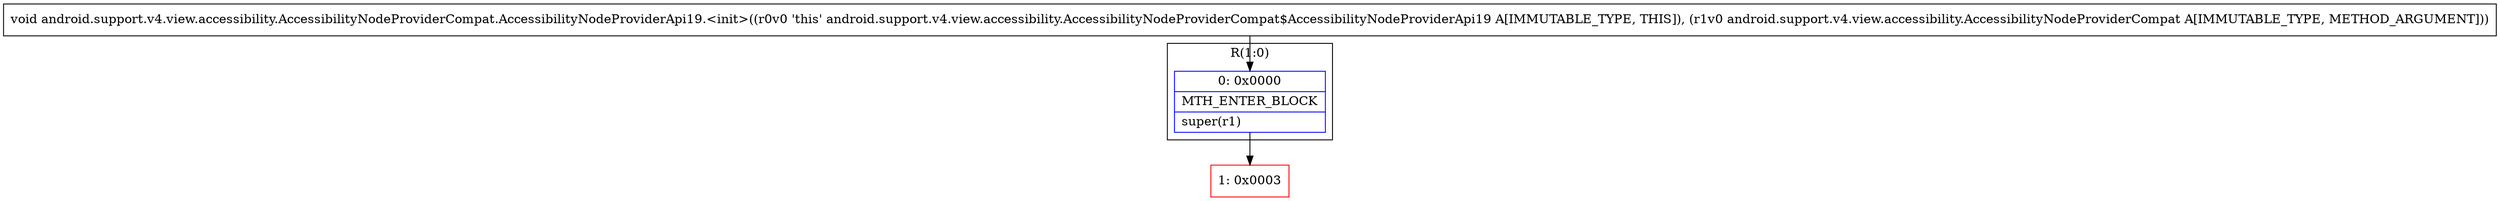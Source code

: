 digraph "CFG forandroid.support.v4.view.accessibility.AccessibilityNodeProviderCompat.AccessibilityNodeProviderApi19.\<init\>(Landroid\/support\/v4\/view\/accessibility\/AccessibilityNodeProviderCompat;)V" {
subgraph cluster_Region_413512981 {
label = "R(1:0)";
node [shape=record,color=blue];
Node_0 [shape=record,label="{0\:\ 0x0000|MTH_ENTER_BLOCK\l|super(r1)\l}"];
}
Node_1 [shape=record,color=red,label="{1\:\ 0x0003}"];
MethodNode[shape=record,label="{void android.support.v4.view.accessibility.AccessibilityNodeProviderCompat.AccessibilityNodeProviderApi19.\<init\>((r0v0 'this' android.support.v4.view.accessibility.AccessibilityNodeProviderCompat$AccessibilityNodeProviderApi19 A[IMMUTABLE_TYPE, THIS]), (r1v0 android.support.v4.view.accessibility.AccessibilityNodeProviderCompat A[IMMUTABLE_TYPE, METHOD_ARGUMENT])) }"];
MethodNode -> Node_0;
Node_0 -> Node_1;
}

